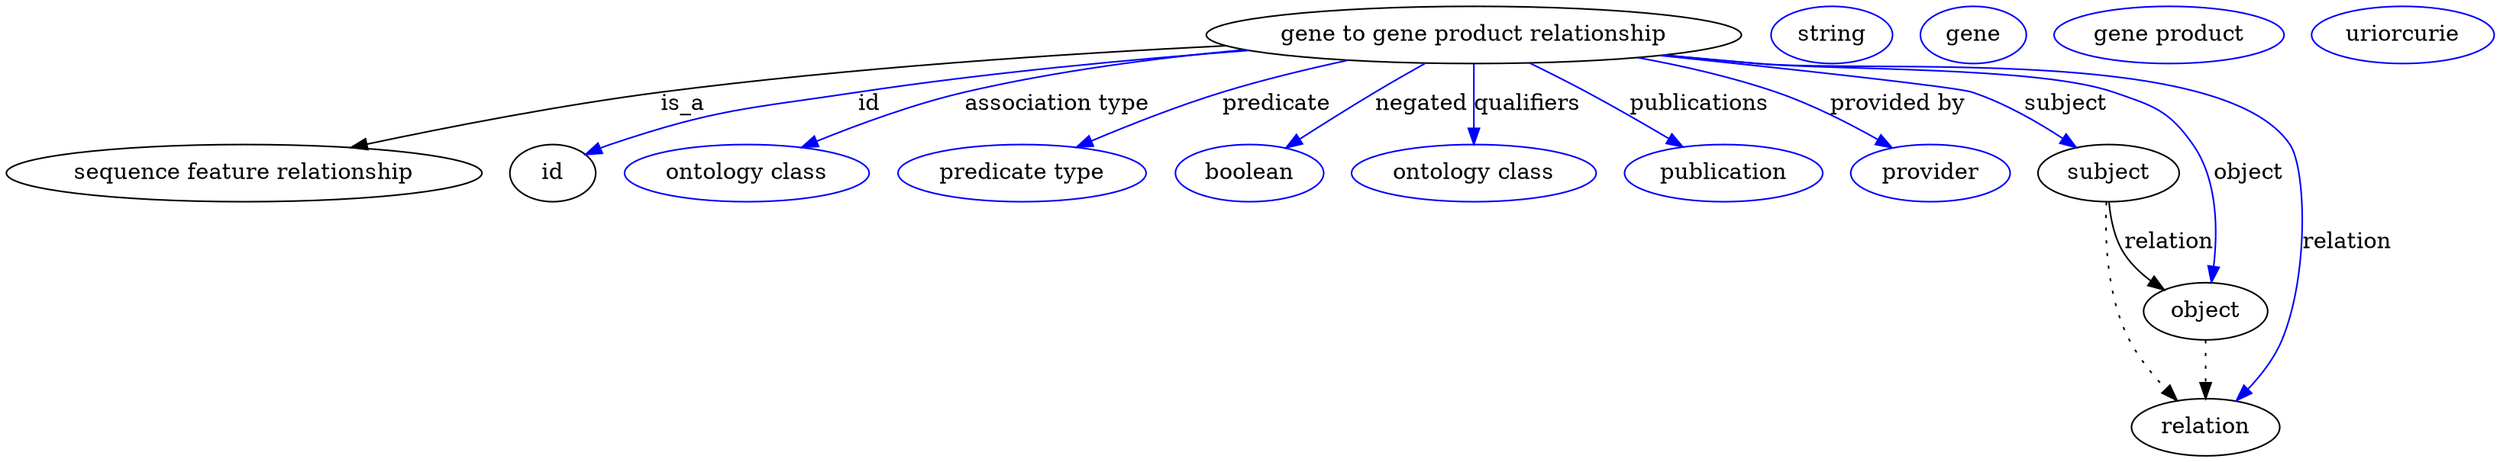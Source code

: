 digraph {
	graph [bb="0,0,1275.2,283"];
	node [label="\N"];
	"gene to gene product relationship"	 [height=0.5,
		label="gene to gene product relationship",
		pos="754.74,265",
		width=3.5747];
	"sequence feature relationship"	 [height=0.5,
		pos="113.74,178",
		width=3.1594];
	"gene to gene product relationship" -> "sequence feature relationship"	 [label=is_a,
		lp="353.74,221.5",
		pos="e,173.12,193.49 633.9,258.65 551.52,253.29 440.13,244.03 342.74,229 288.66,220.65 228.28,207.02 183.1,195.95"];
	id	 [height=0.5,
		pos="272.74,178",
		width=0.75];
	"gene to gene product relationship" -> id	 [color=blue,
		label=id,
		lp="455.24,221.5",
		pos="e,293.7,189.51 646.33,255.2 587.86,249.16 514.6,240.38 449.74,229 386.35,217.88 369.27,217.87 308.74,196 306.87,195.32 304.96,194.57 \
303.06,193.78",
		style=solid];
	"association type"	 [color=blue,
		height=0.5,
		label="ontology class",
		pos="379.74,178",
		width=1.7151];
	"gene to gene product relationship" -> "association type"	 [color=blue,
		label="association type",
		lp="551.74,221.5",
		pos="e,412.17,193.38 647.86,254.97 603.97,249.42 552.95,241.12 507.74,229 478.16,221.07 446.16,208.32 421.55,197.55",
		style=solid];
	predicate	 [color=blue,
		height=0.5,
		label="predicate type",
		pos="519.74,178",
		width=1.679];
	"gene to gene product relationship" -> predicate	 [color=blue,
		label=predicate,
		lp="659.74,221.5",
		pos="e,551.51,193.39 695.96,248.97 676.32,243.19 654.42,236.28 634.74,229 609.76,219.76 582.48,207.75 560.76,197.7",
		style=solid];
	negated	 [color=blue,
		height=0.5,
		label=boolean,
		pos="636.74,178",
		width=1.0652];
	"gene to gene product relationship" -> negated	 [color=blue,
		label=negated,
		lp="725.24,221.5",
		pos="e,657.71,193.46 730.58,247.18 711.81,233.35 685.73,214.12 665.83,199.44",
		style=solid];
	qualifiers	 [color=blue,
		height=0.5,
		label="ontology class",
		pos="754.74,178",
		width=1.7151];
	"gene to gene product relationship" -> qualifiers	 [color=blue,
		label=qualifiers,
		lp="780.74,221.5",
		pos="e,754.74,196 754.74,246.97 754.74,235.19 754.74,219.56 754.74,206.16",
		style=solid];
	publications	 [color=blue,
		height=0.5,
		label=publication,
		pos="884.74,178",
		width=1.3902];
	"gene to gene product relationship" -> publications	 [color=blue,
		label=publications,
		lp="865.24,221.5",
		pos="e,861.87,194.04 782.48,247.41 791.53,241.61 801.6,235.08 810.74,229 824.91,219.57 840.44,208.91 853.6,199.79",
		style=solid];
	"provided by"	 [color=blue,
		height=0.5,
		label=provider,
		pos="992.74,178",
		width=1.1193];
	"gene to gene product relationship" -> "provided by"	 [color=blue,
		label="provided by",
		lp="966.74,221.5",
		pos="e,970.31,193.04 831.67,250.55 854.92,245.05 880.24,237.91 902.74,229 923.17,220.91 944.63,208.9 961.46,198.57",
		style=solid];
	subject	 [height=0.5,
		pos="1086.7,178",
		width=0.99297];
	"gene to gene product relationship" -> subject	 [color=blue,
		label=subject,
		lp="1055.2,221.5",
		pos="e,1067.1,193.26 847.62,252.46 915.21,243.2 996.19,231.73 1003.7,229 1023.3,221.93 1043.2,209.89 1058.6,199.29",
		style=solid];
	object	 [height=0.5,
		pos="1143.7,91",
		width=0.9027];
	"gene to gene product relationship" -> object	 [color=blue,
		label=object,
		lp="1162.7,178",
		pos="e,1146.7,109.23 847.17,252.41 862.06,250.51 877.32,248.64 891.74,247 974.7,237.56 999.65,255.77 1078.7,229 1105,220.1 1115.5,218.5 \
1131.7,196 1147.7,173.91 1149.2,142.12 1147.6,119.31",
		style=solid];
	relation	 [height=0.5,
		pos="1143.7,18",
		width=1.0471];
	"gene to gene product relationship" -> relation	 [color=blue,
		label=relation,
		lp="1223.7,134.5",
		pos="e,1160.6,34.648 846.41,252.33 861.54,250.42 877.07,248.57 891.74,247 957.24,240.01 1147.7,251.14 1183.7,196 1213.6,150.24 1202,124.89 \
1184.7,73 1181.1,61.922 1174.2,51.266 1167.1,42.331",
		style=solid];
	association_id	 [color=blue,
		height=0.5,
		label=string,
		pos="931.74,265",
		width=0.84854];
	subject -> object	 [label=relation,
		lp="1123.7,134.5",
		pos="e,1123.2,105.27 1089.9,159.97 1092.3,149.7 1096.3,136.95 1102.7,127 1106.3,121.58 1110.8,116.49 1115.6,111.95"];
	subject -> relation	 [pos="e,1128.3,34.585 1086.6,159.72 1087.1,138.09 1090,101.44 1102.7,73 1107.6,62.18 1114.9,51.46 1121.9,42.397",
		style=dotted];
	"gene to gene product relationship_subject"	 [color=blue,
		height=0.5,
		label=gene,
		pos="1007.7,265",
		width=0.75827];
	object -> relation	 [pos="e,1143.7,36.09 1143.7,72.955 1143.7,64.883 1143.7,55.176 1143.7,46.182",
		style=dotted];
	"gene to gene product relationship_object"	 [color=blue,
		height=0.5,
		label="gene product",
		pos="1109.7,265",
		width=1.5707];
	"gene to gene product relationship_relation"	 [color=blue,
		height=0.5,
		label=uriorcurie,
		pos="1229.7,265",
		width=1.2638];
}
